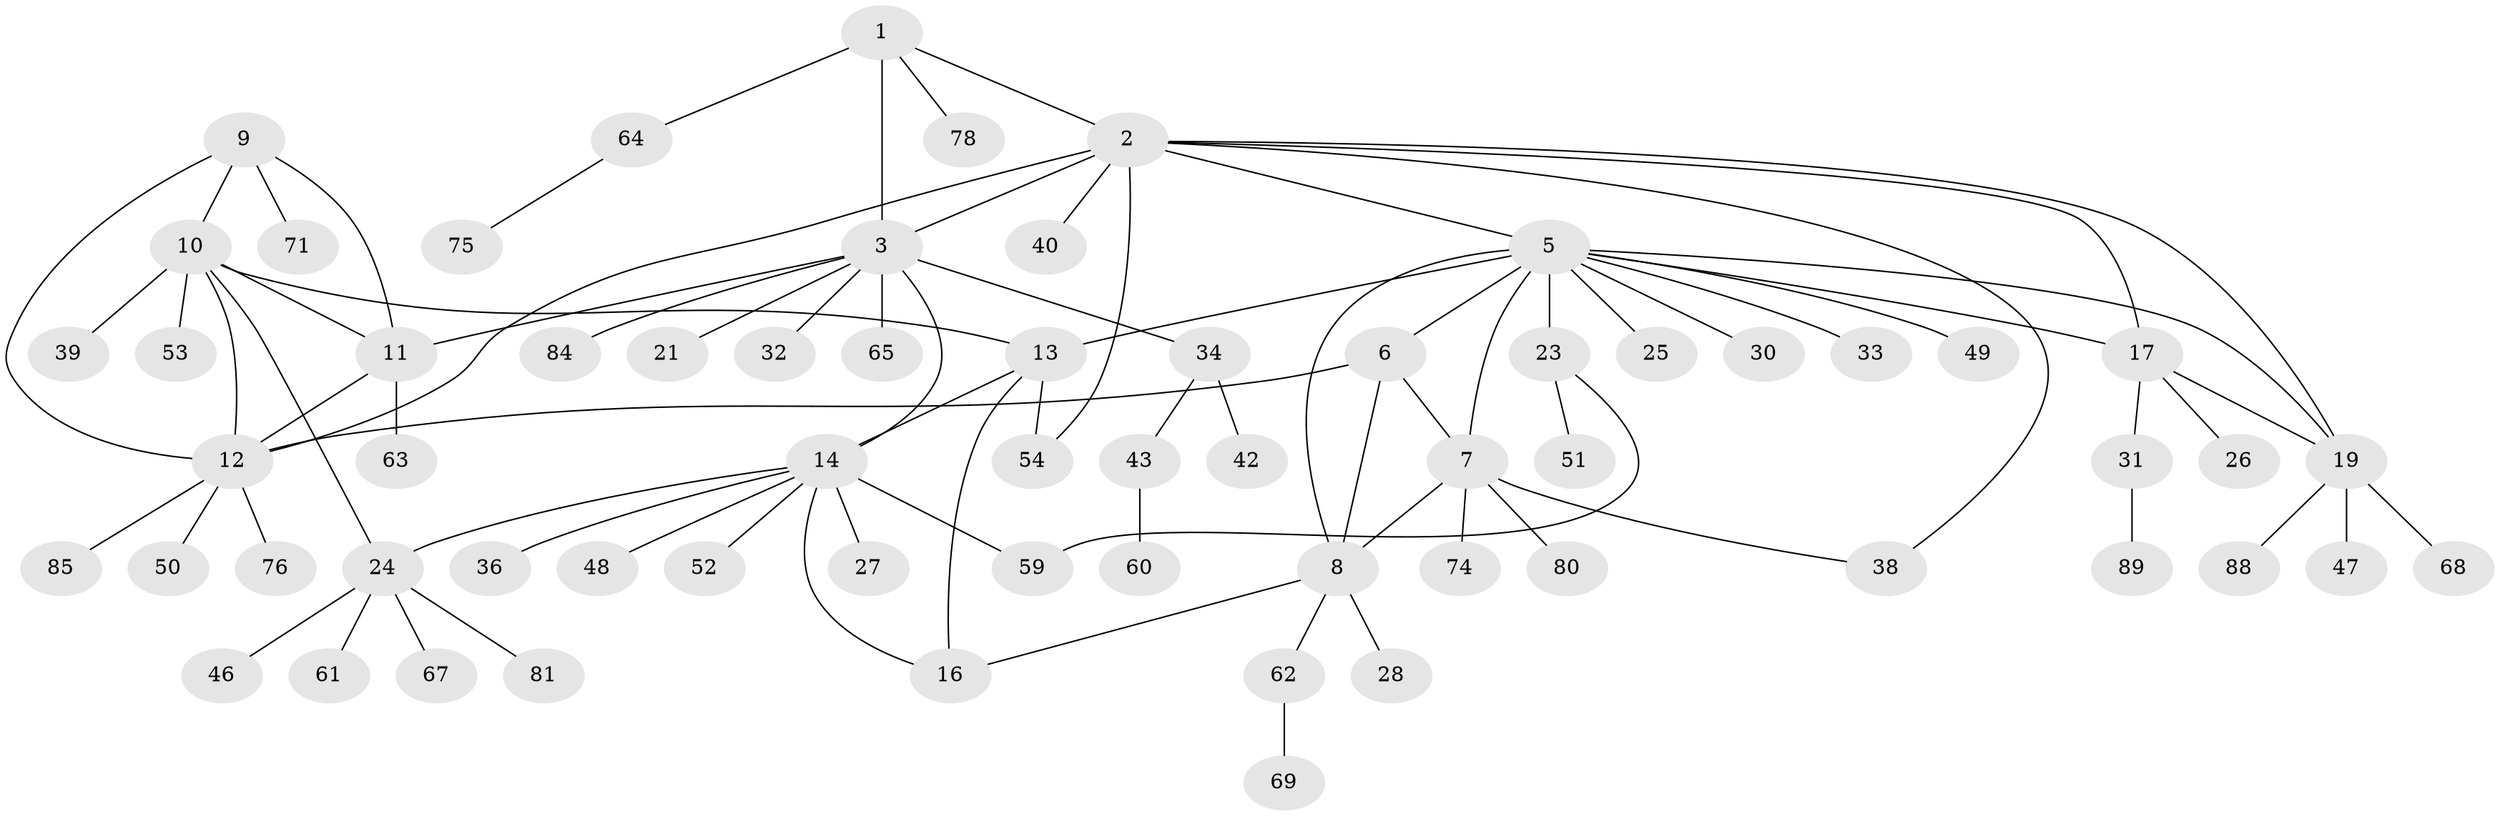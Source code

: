 // Generated by graph-tools (version 1.1) at 2025/52/02/27/25 19:52:18]
// undirected, 64 vertices, 83 edges
graph export_dot {
graph [start="1"]
  node [color=gray90,style=filled];
  1;
  2 [super="+20"];
  3 [super="+4"];
  5 [super="+18"];
  6 [super="+83"];
  7 [super="+58"];
  8 [super="+22"];
  9 [super="+66"];
  10 [super="+45"];
  11 [super="+72"];
  12 [super="+41"];
  13 [super="+15"];
  14 [super="+29"];
  16;
  17 [super="+57"];
  19 [super="+35"];
  21;
  23 [super="+44"];
  24 [super="+77"];
  25 [super="+87"];
  26 [super="+79"];
  27;
  28;
  30;
  31;
  32;
  33 [super="+37"];
  34 [super="+55"];
  36 [super="+86"];
  38;
  39;
  40;
  42;
  43;
  46 [super="+70"];
  47;
  48;
  49;
  50;
  51 [super="+56"];
  52;
  53;
  54;
  59;
  60;
  61;
  62 [super="+82"];
  63;
  64 [super="+73"];
  65;
  67;
  68;
  69;
  71;
  74;
  75;
  76;
  78;
  80;
  81;
  84;
  85;
  88;
  89;
  1 -- 2;
  1 -- 3 [weight=2];
  1 -- 64;
  1 -- 78;
  2 -- 3 [weight=2];
  2 -- 5 [weight=2];
  2 -- 40;
  2 -- 17;
  2 -- 19;
  2 -- 54;
  2 -- 38;
  2 -- 12;
  3 -- 11;
  3 -- 32;
  3 -- 34;
  3 -- 65;
  3 -- 84;
  3 -- 21;
  3 -- 14;
  5 -- 6;
  5 -- 7;
  5 -- 8;
  5 -- 23 [weight=2];
  5 -- 30;
  5 -- 33;
  5 -- 17;
  5 -- 49;
  5 -- 19;
  5 -- 25;
  5 -- 13;
  6 -- 7;
  6 -- 8;
  6 -- 12;
  7 -- 8;
  7 -- 38;
  7 -- 74;
  7 -- 80;
  8 -- 16;
  8 -- 28;
  8 -- 62;
  9 -- 10;
  9 -- 11;
  9 -- 12;
  9 -- 71;
  10 -- 11;
  10 -- 12;
  10 -- 13;
  10 -- 39;
  10 -- 53;
  10 -- 24;
  11 -- 12;
  11 -- 63;
  12 -- 50;
  12 -- 76;
  12 -- 85;
  13 -- 14 [weight=2];
  13 -- 16 [weight=2];
  13 -- 54;
  14 -- 16;
  14 -- 24;
  14 -- 27;
  14 -- 36;
  14 -- 48;
  14 -- 59;
  14 -- 52;
  17 -- 19;
  17 -- 26;
  17 -- 31;
  19 -- 68;
  19 -- 88;
  19 -- 47;
  23 -- 51;
  23 -- 59;
  24 -- 46;
  24 -- 61;
  24 -- 67;
  24 -- 81;
  31 -- 89;
  34 -- 42;
  34 -- 43;
  43 -- 60;
  62 -- 69;
  64 -- 75;
}
